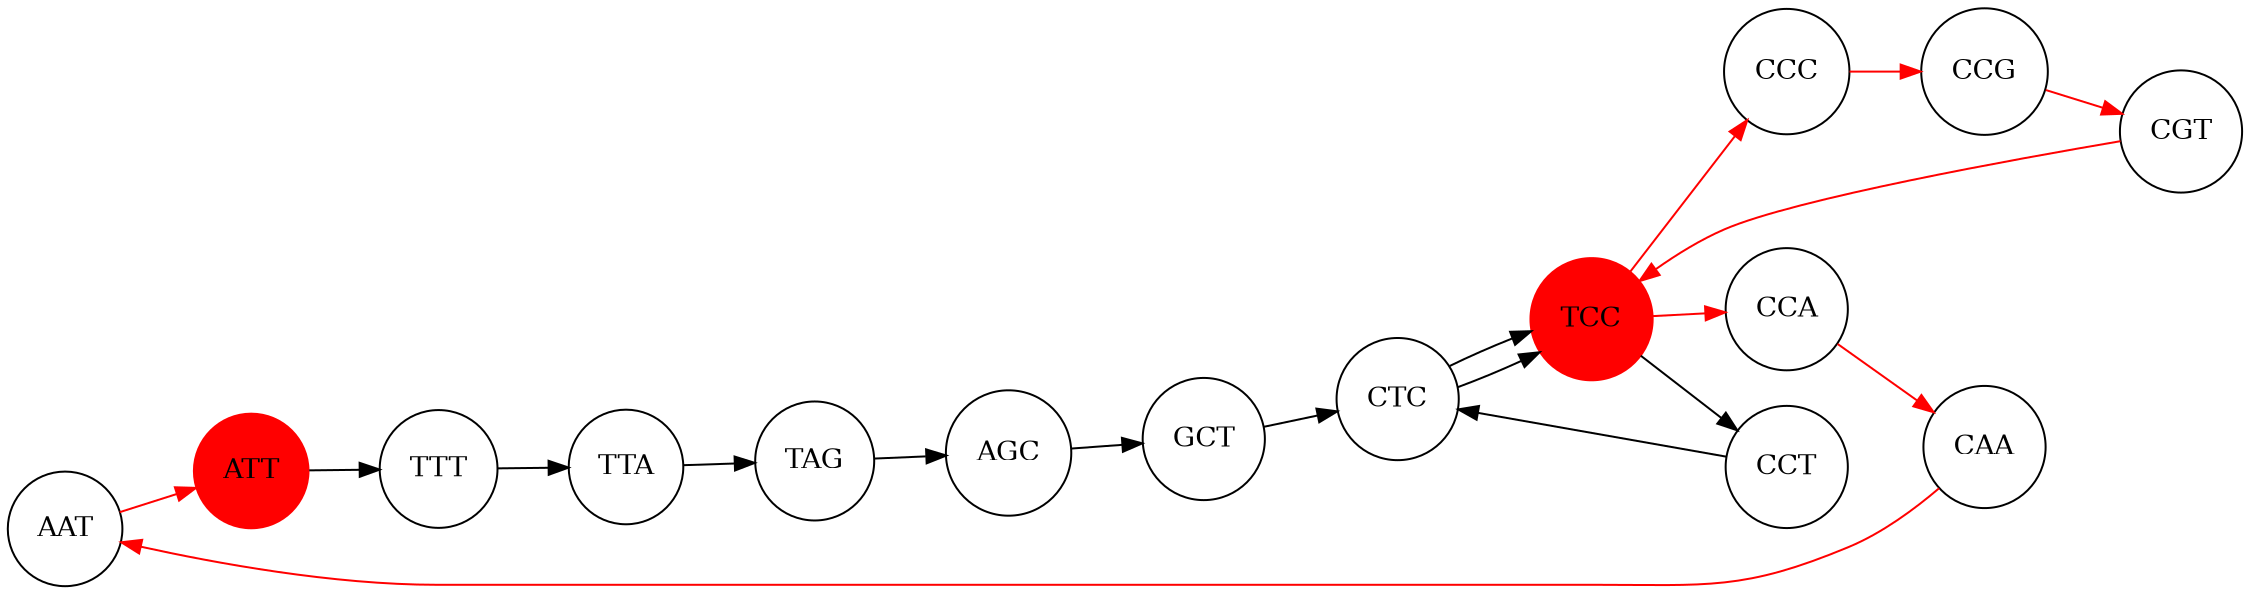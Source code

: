 digraph {
	constraint=false rankdir=LR size=15
	node [shape=circle]
	AAT
	AGC
	ATT [color=red style=filled]
	CAA
	CCA
	CCC
	CCG
	CCT
	CGT
	CTC
	GCT
	TAG
	TCC [color=red style=filled]
	TTA
	TTT
	TCC -> CCT
	CCT -> CTC
	CTC -> TCC
	CTC -> TCC
	ATT -> TTT
	TTT -> TTA
	TTA -> TAG
	TAG -> AGC
	AGC -> GCT
	GCT -> CTC
	edge [color=red]
	TCC -> CCC
	TCC -> CCA
	CCC -> CCG
	CCG -> CGT
	CGT -> TCC
	CCA -> CAA
	CAA -> AAT
	AAT -> ATT
}
